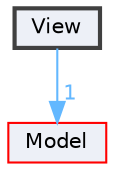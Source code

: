 digraph "View"
{
 // LATEX_PDF_SIZE
  bgcolor="transparent";
  edge [fontname=Helvetica,fontsize=10,labelfontname=Helvetica,labelfontsize=10];
  node [fontname=Helvetica,fontsize=10,shape=box,height=0.2,width=0.4];
  compound=true
  dir_f2ee84e8e3a17eaa7015d788fa443c27 [label="View", fillcolor="#edf0f7", color="grey25", style="filled,bold", URL="dir_f2ee84e8e3a17eaa7015d788fa443c27.html",tooltip=""];
  dir_312950da3f243a51cc00f4a947545131 [label="Model", fillcolor="#edf0f7", color="red", style="filled", URL="dir_312950da3f243a51cc00f4a947545131.html",tooltip=""];
  dir_f2ee84e8e3a17eaa7015d788fa443c27->dir_312950da3f243a51cc00f4a947545131 [headlabel="1", labeldistance=1.5 headhref="dir_000017_000012.html" color="steelblue1" fontcolor="steelblue1"];
}
